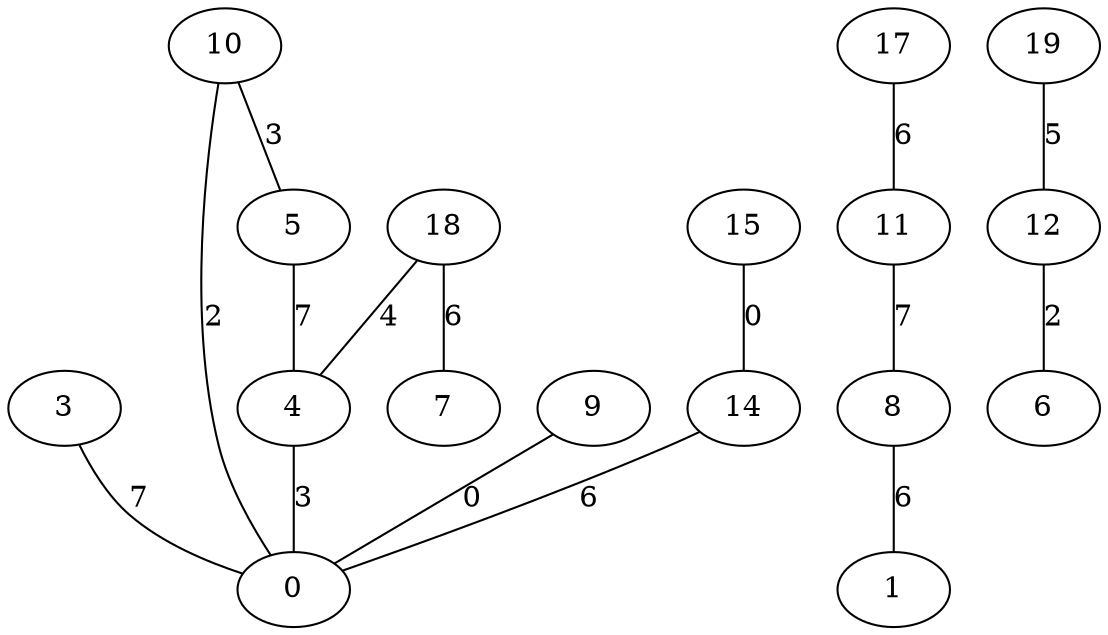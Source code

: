 graph {
    3 -- 0 [label= 7];
    4 -- 0 [label= 3];
    5 -- 4 [label= 7];
    8 -- 1 [label= 6];
    9 -- 0 [label= 0];
    10 -- 0 [label= 2];
    10 -- 5 [label= 3];
    11 -- 8 [label= 7];
    12 -- 6 [label= 2];
    14 -- 0 [label= 6];
    15 -- 14 [label= 0];
    17 -- 11 [label= 6];
    18 -- 4 [label= 4];
    18 -- 7 [label= 6];
    19 -- 12 [label= 5];
}

